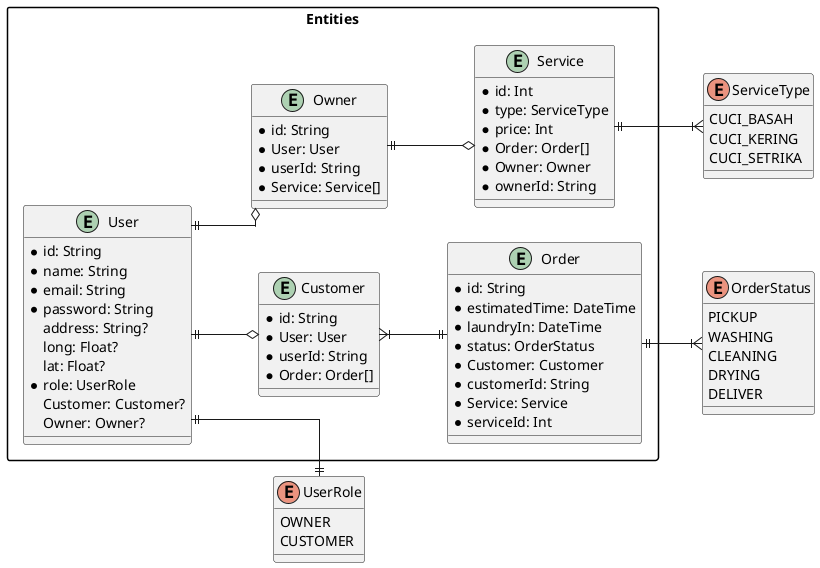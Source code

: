 @startuml

skinparam linetype ortho

enum OrderStatus {
  PICKUP
  WASHING
  CLEANING
  DRYING
  DELIVER
}

enum ServiceType {
  CUCI_BASAH
  CUCI_KERING
  CUCI_SETRIKA
}

enum UserRole {
  OWNER
  CUSTOMER
}

left to right direction
skinparam packageStyle rect

package "Entities" {
  entity User {
    * id: String
    * name: String
    * email: String
    * password: String
    address: String?
    long: Float?
    lat: Float?
    * role: UserRole
    Customer: Customer?
    Owner: Owner?
  }

  entity Customer {
    * id: String
    * User: User
    * userId: String
    * Order: Order[]
  }

  entity Owner {
    * id: String
    * User: User
    * userId: String
    * Service: Service[]
  }

  entity Service {
    * id: Int
    * type: ServiceType
    * price: Int
    * Order: Order[]
    * Owner: Owner
    * ownerId: String
  }

  entity Order {
    * id: String
    * estimatedTime: DateTime
    * laundryIn: DateTime
    * status: OrderStatus
    * Customer: Customer
    * customerId: String
    * Service: Service
    * serviceId: Int
  }

  User ||--o Customer
  User ||--o Owner
  Owner ||--o Service
  Customer }|--|| Order
  Order ||--|{ OrderStatus
  Service ||--|{ ServiceType
  User ||--|| UserRole
}

@enduml

